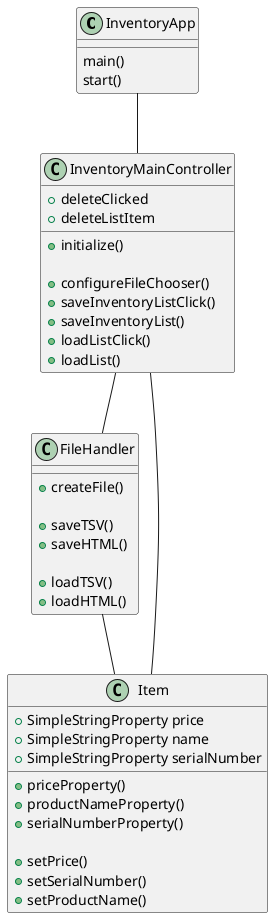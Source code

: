 @startuml
class InventoryApp{
    main()
    start()
}
class FileHandler{
    +createFile()

    +saveTSV()
    +saveHTML()

    +loadTSV()
    +loadHTML()
}
class InventoryMainController{
    +initialize()

    +configureFileChooser()
    +saveInventoryListClick()
    +saveInventoryList()
    +loadListClick()
    +loadList()

    +deleteClicked
    +deleteListItem


}
class Item{
    +SimpleStringProperty price
    +SimpleStringProperty name
    +SimpleStringProperty serialNumber

    +priceProperty()
    +productNameProperty()
    +serialNumberProperty()

    +setPrice()
    +setSerialNumber()
    +setProductName()
}
InventoryApp -- InventoryMainController
InventoryMainController -- FileHandler
InventoryMainController -- Item
FileHandler -- Item
@enduml
